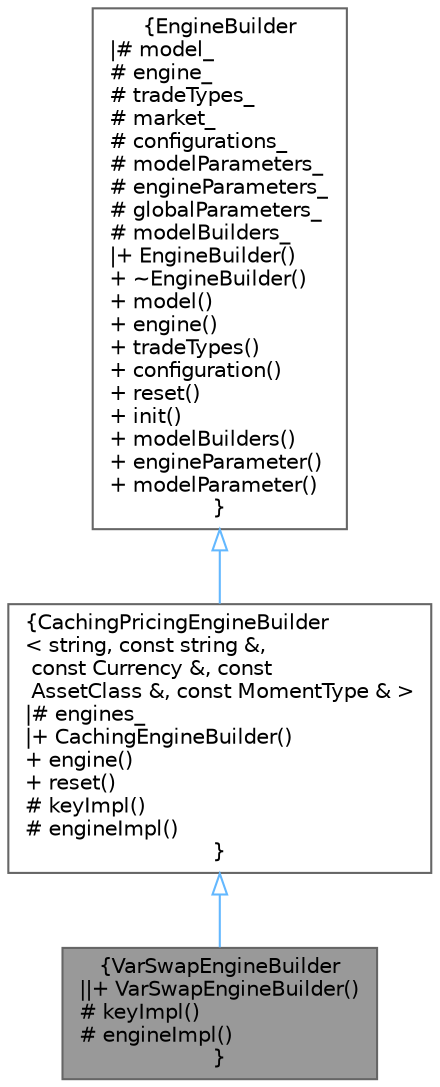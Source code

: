 digraph "VarSwapEngineBuilder"
{
 // INTERACTIVE_SVG=YES
 // LATEX_PDF_SIZE
  bgcolor="transparent";
  edge [fontname=Helvetica,fontsize=10,labelfontname=Helvetica,labelfontsize=10];
  node [fontname=Helvetica,fontsize=10,shape=box,height=0.2,width=0.4];
  Node1 [label="{VarSwapEngineBuilder\n||+ VarSwapEngineBuilder()\l# keyImpl()\l# engineImpl()\l}",height=0.2,width=0.4,color="gray40", fillcolor="grey60", style="filled", fontcolor="black",tooltip="Engine Builder for Variance Swaps."];
  Node2 -> Node1 [dir="back",color="steelblue1",style="solid",arrowtail="onormal"];
  Node2 [label="{CachingPricingEngineBuilder\l\< string, const string &,\l const Currency &, const\l AssetClass &, const MomentType & \>\n|# engines_\l|+ CachingEngineBuilder()\l+ engine()\l+ reset()\l# keyImpl()\l# engineImpl()\l}",height=0.2,width=0.4,color="gray40", fillcolor="white", style="filled",URL="$classore_1_1data_1_1_caching_engine_builder.html",tooltip="Abstract template EngineBuilder class that can cache engines and coupon pricers."];
  Node3 -> Node2 [dir="back",color="steelblue1",style="solid",arrowtail="onormal"];
  Node3 [label="{EngineBuilder\n|# model_\l# engine_\l# tradeTypes_\l# market_\l# configurations_\l# modelParameters_\l# engineParameters_\l# globalParameters_\l# modelBuilders_\l|+ EngineBuilder()\l+ ~EngineBuilder()\l+ model()\l+ engine()\l+ tradeTypes()\l+ configuration()\l+ reset()\l+ init()\l+ modelBuilders()\l+ engineParameter()\l+ modelParameter()\l}",height=0.2,width=0.4,color="gray40", fillcolor="white", style="filled",URL="$classore_1_1data_1_1_engine_builder.html",tooltip="Base PricingEngine Builder class for a specific model and engine."];
}

